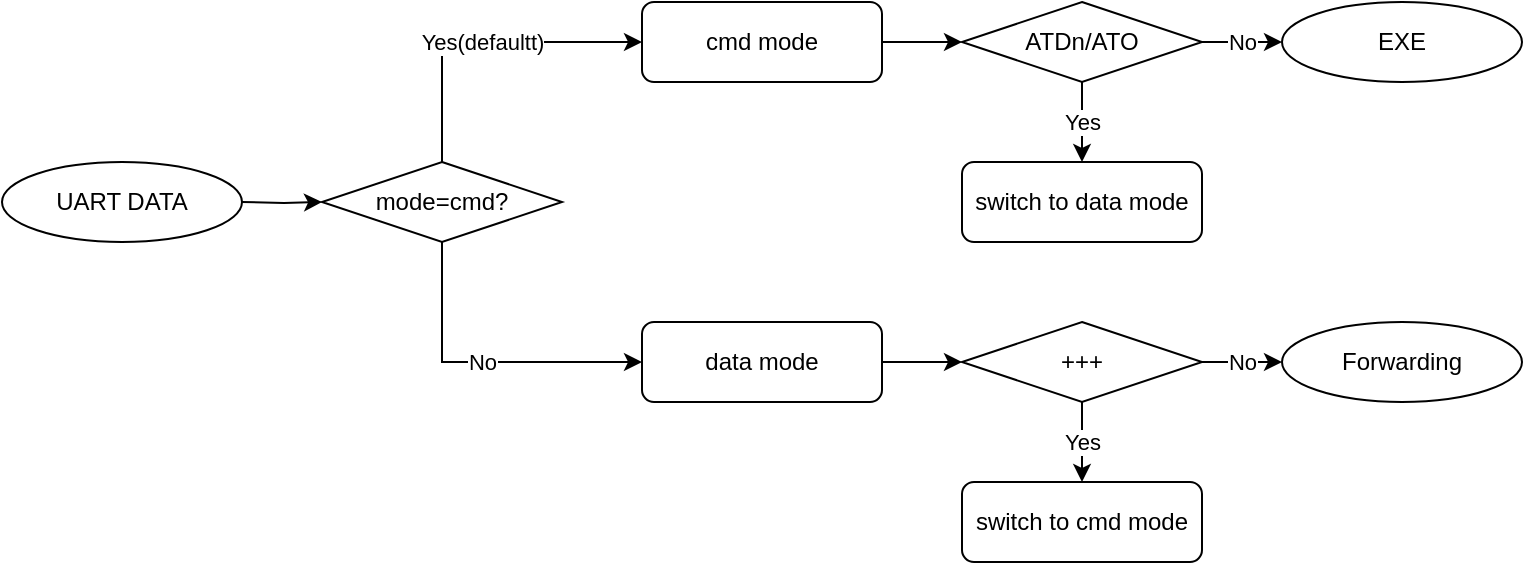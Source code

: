 <mxfile version="20.8.18" type="github">
  <diagram id="C5RBs43oDa-KdzZeNtuy" name="Page-1">
    <mxGraphModel dx="1056" dy="521" grid="1" gridSize="10" guides="1" tooltips="1" connect="1" arrows="1" fold="1" page="1" pageScale="1" pageWidth="827" pageHeight="1169" math="0" shadow="0">
      <root>
        <mxCell id="WIyWlLk6GJQsqaUBKTNV-0" />
        <mxCell id="WIyWlLk6GJQsqaUBKTNV-1" parent="WIyWlLk6GJQsqaUBKTNV-0" />
        <mxCell id="1uNZZbGPaJn9TZlMmnfM-14" value="" style="edgeStyle=orthogonalEdgeStyle;rounded=0;orthogonalLoop=1;jettySize=auto;html=1;" edge="1" parent="WIyWlLk6GJQsqaUBKTNV-1" source="1uNZZbGPaJn9TZlMmnfM-0" target="1uNZZbGPaJn9TZlMmnfM-4">
          <mxGeometry relative="1" as="geometry" />
        </mxCell>
        <mxCell id="1uNZZbGPaJn9TZlMmnfM-0" value="cmd mode" style="rounded=1;whiteSpace=wrap;html=1;fontSize=12;glass=0;strokeWidth=1;shadow=0;" vertex="1" parent="WIyWlLk6GJQsqaUBKTNV-1">
          <mxGeometry x="400" y="80" width="120" height="40" as="geometry" />
        </mxCell>
        <mxCell id="1uNZZbGPaJn9TZlMmnfM-7" value="" style="edgeStyle=orthogonalEdgeStyle;rounded=0;orthogonalLoop=1;jettySize=auto;html=1;" edge="1" parent="WIyWlLk6GJQsqaUBKTNV-1" target="1uNZZbGPaJn9TZlMmnfM-6">
          <mxGeometry relative="1" as="geometry">
            <mxPoint x="200" y="180" as="sourcePoint" />
          </mxGeometry>
        </mxCell>
        <mxCell id="1uNZZbGPaJn9TZlMmnfM-24" value="Yes" style="edgeStyle=orthogonalEdgeStyle;rounded=0;orthogonalLoop=1;jettySize=auto;html=1;" edge="1" parent="WIyWlLk6GJQsqaUBKTNV-1" source="1uNZZbGPaJn9TZlMmnfM-4" target="1uNZZbGPaJn9TZlMmnfM-17">
          <mxGeometry relative="1" as="geometry" />
        </mxCell>
        <mxCell id="1uNZZbGPaJn9TZlMmnfM-25" value="No" style="edgeStyle=orthogonalEdgeStyle;rounded=0;orthogonalLoop=1;jettySize=auto;html=1;" edge="1" parent="WIyWlLk6GJQsqaUBKTNV-1" source="1uNZZbGPaJn9TZlMmnfM-4" target="1uNZZbGPaJn9TZlMmnfM-20">
          <mxGeometry relative="1" as="geometry" />
        </mxCell>
        <mxCell id="1uNZZbGPaJn9TZlMmnfM-4" value="ATDn/ATO" style="rhombus;whiteSpace=wrap;html=1;" vertex="1" parent="WIyWlLk6GJQsqaUBKTNV-1">
          <mxGeometry x="560" y="80" width="120" height="40" as="geometry" />
        </mxCell>
        <mxCell id="1uNZZbGPaJn9TZlMmnfM-15" value="" style="edgeStyle=orthogonalEdgeStyle;rounded=0;orthogonalLoop=1;jettySize=auto;html=1;" edge="1" parent="WIyWlLk6GJQsqaUBKTNV-1" source="1uNZZbGPaJn9TZlMmnfM-5" target="1uNZZbGPaJn9TZlMmnfM-12">
          <mxGeometry relative="1" as="geometry" />
        </mxCell>
        <mxCell id="1uNZZbGPaJn9TZlMmnfM-5" value="data mode" style="rounded=1;whiteSpace=wrap;html=1;fontSize=12;glass=0;strokeWidth=1;shadow=0;" vertex="1" parent="WIyWlLk6GJQsqaUBKTNV-1">
          <mxGeometry x="400" y="240" width="120" height="40" as="geometry" />
        </mxCell>
        <mxCell id="1uNZZbGPaJn9TZlMmnfM-9" value="Yes(defaultt)" style="edgeStyle=orthogonalEdgeStyle;rounded=0;orthogonalLoop=1;jettySize=auto;html=1;exitX=0.5;exitY=0;exitDx=0;exitDy=0;entryX=0;entryY=0.5;entryDx=0;entryDy=0;" edge="1" parent="WIyWlLk6GJQsqaUBKTNV-1" source="1uNZZbGPaJn9TZlMmnfM-6" target="1uNZZbGPaJn9TZlMmnfM-0">
          <mxGeometry relative="1" as="geometry" />
        </mxCell>
        <mxCell id="1uNZZbGPaJn9TZlMmnfM-10" value="No" style="edgeStyle=orthogonalEdgeStyle;rounded=0;orthogonalLoop=1;jettySize=auto;html=1;exitX=0.5;exitY=1;exitDx=0;exitDy=0;entryX=0;entryY=0.5;entryDx=0;entryDy=0;" edge="1" parent="WIyWlLk6GJQsqaUBKTNV-1" source="1uNZZbGPaJn9TZlMmnfM-6" target="1uNZZbGPaJn9TZlMmnfM-5">
          <mxGeometry relative="1" as="geometry" />
        </mxCell>
        <mxCell id="1uNZZbGPaJn9TZlMmnfM-6" value="mode=cmd?" style="rhombus;whiteSpace=wrap;html=1;" vertex="1" parent="WIyWlLk6GJQsqaUBKTNV-1">
          <mxGeometry x="240" y="160" width="120" height="40" as="geometry" />
        </mxCell>
        <mxCell id="1uNZZbGPaJn9TZlMmnfM-22" value="Yes" style="edgeStyle=orthogonalEdgeStyle;rounded=0;orthogonalLoop=1;jettySize=auto;html=1;" edge="1" parent="WIyWlLk6GJQsqaUBKTNV-1" source="1uNZZbGPaJn9TZlMmnfM-12" target="1uNZZbGPaJn9TZlMmnfM-19">
          <mxGeometry relative="1" as="geometry" />
        </mxCell>
        <mxCell id="1uNZZbGPaJn9TZlMmnfM-23" value="No" style="edgeStyle=orthogonalEdgeStyle;rounded=0;orthogonalLoop=1;jettySize=auto;html=1;" edge="1" parent="WIyWlLk6GJQsqaUBKTNV-1" source="1uNZZbGPaJn9TZlMmnfM-12" target="1uNZZbGPaJn9TZlMmnfM-21">
          <mxGeometry relative="1" as="geometry" />
        </mxCell>
        <mxCell id="1uNZZbGPaJn9TZlMmnfM-12" value="+++" style="rhombus;whiteSpace=wrap;html=1;" vertex="1" parent="WIyWlLk6GJQsqaUBKTNV-1">
          <mxGeometry x="560" y="240" width="120" height="40" as="geometry" />
        </mxCell>
        <mxCell id="1uNZZbGPaJn9TZlMmnfM-16" value="UART DATA" style="ellipse;whiteSpace=wrap;html=1;" vertex="1" parent="WIyWlLk6GJQsqaUBKTNV-1">
          <mxGeometry x="80" y="160" width="120" height="40" as="geometry" />
        </mxCell>
        <mxCell id="1uNZZbGPaJn9TZlMmnfM-17" value="switch to data mode" style="rounded=1;whiteSpace=wrap;html=1;fontSize=12;glass=0;strokeWidth=1;shadow=0;" vertex="1" parent="WIyWlLk6GJQsqaUBKTNV-1">
          <mxGeometry x="560" y="160" width="120" height="40" as="geometry" />
        </mxCell>
        <mxCell id="1uNZZbGPaJn9TZlMmnfM-19" value="switch to cmd mode" style="rounded=1;whiteSpace=wrap;html=1;fontSize=12;glass=0;strokeWidth=1;shadow=0;" vertex="1" parent="WIyWlLk6GJQsqaUBKTNV-1">
          <mxGeometry x="560" y="320" width="120" height="40" as="geometry" />
        </mxCell>
        <mxCell id="1uNZZbGPaJn9TZlMmnfM-20" value="EXE" style="ellipse;whiteSpace=wrap;html=1;" vertex="1" parent="WIyWlLk6GJQsqaUBKTNV-1">
          <mxGeometry x="720" y="80" width="120" height="40" as="geometry" />
        </mxCell>
        <mxCell id="1uNZZbGPaJn9TZlMmnfM-21" value="Forwarding" style="ellipse;whiteSpace=wrap;html=1;" vertex="1" parent="WIyWlLk6GJQsqaUBKTNV-1">
          <mxGeometry x="720" y="240" width="120" height="40" as="geometry" />
        </mxCell>
      </root>
    </mxGraphModel>
  </diagram>
</mxfile>
